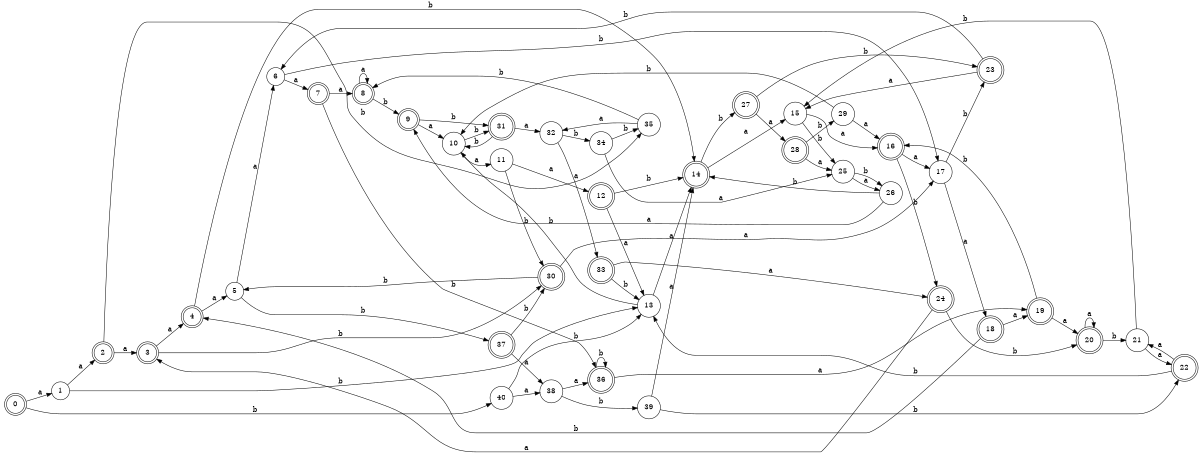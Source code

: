 digraph n33_9 {
__start0 [label="" shape="none"];

rankdir=LR;
size="8,5";

s0 [style="rounded,filled", color="black", fillcolor="white" shape="doublecircle", label="0"];
s1 [style="filled", color="black", fillcolor="white" shape="circle", label="1"];
s2 [style="rounded,filled", color="black", fillcolor="white" shape="doublecircle", label="2"];
s3 [style="rounded,filled", color="black", fillcolor="white" shape="doublecircle", label="3"];
s4 [style="rounded,filled", color="black", fillcolor="white" shape="doublecircle", label="4"];
s5 [style="filled", color="black", fillcolor="white" shape="circle", label="5"];
s6 [style="filled", color="black", fillcolor="white" shape="circle", label="6"];
s7 [style="rounded,filled", color="black", fillcolor="white" shape="doublecircle", label="7"];
s8 [style="rounded,filled", color="black", fillcolor="white" shape="doublecircle", label="8"];
s9 [style="rounded,filled", color="black", fillcolor="white" shape="doublecircle", label="9"];
s10 [style="filled", color="black", fillcolor="white" shape="circle", label="10"];
s11 [style="filled", color="black", fillcolor="white" shape="circle", label="11"];
s12 [style="rounded,filled", color="black", fillcolor="white" shape="doublecircle", label="12"];
s13 [style="filled", color="black", fillcolor="white" shape="circle", label="13"];
s14 [style="rounded,filled", color="black", fillcolor="white" shape="doublecircle", label="14"];
s15 [style="filled", color="black", fillcolor="white" shape="circle", label="15"];
s16 [style="rounded,filled", color="black", fillcolor="white" shape="doublecircle", label="16"];
s17 [style="filled", color="black", fillcolor="white" shape="circle", label="17"];
s18 [style="rounded,filled", color="black", fillcolor="white" shape="doublecircle", label="18"];
s19 [style="rounded,filled", color="black", fillcolor="white" shape="doublecircle", label="19"];
s20 [style="rounded,filled", color="black", fillcolor="white" shape="doublecircle", label="20"];
s21 [style="filled", color="black", fillcolor="white" shape="circle", label="21"];
s22 [style="rounded,filled", color="black", fillcolor="white" shape="doublecircle", label="22"];
s23 [style="rounded,filled", color="black", fillcolor="white" shape="doublecircle", label="23"];
s24 [style="rounded,filled", color="black", fillcolor="white" shape="doublecircle", label="24"];
s25 [style="filled", color="black", fillcolor="white" shape="circle", label="25"];
s26 [style="filled", color="black", fillcolor="white" shape="circle", label="26"];
s27 [style="rounded,filled", color="black", fillcolor="white" shape="doublecircle", label="27"];
s28 [style="rounded,filled", color="black", fillcolor="white" shape="doublecircle", label="28"];
s29 [style="filled", color="black", fillcolor="white" shape="circle", label="29"];
s30 [style="rounded,filled", color="black", fillcolor="white" shape="doublecircle", label="30"];
s31 [style="rounded,filled", color="black", fillcolor="white" shape="doublecircle", label="31"];
s32 [style="filled", color="black", fillcolor="white" shape="circle", label="32"];
s33 [style="rounded,filled", color="black", fillcolor="white" shape="doublecircle", label="33"];
s34 [style="filled", color="black", fillcolor="white" shape="circle", label="34"];
s35 [style="filled", color="black", fillcolor="white" shape="circle", label="35"];
s36 [style="rounded,filled", color="black", fillcolor="white" shape="doublecircle", label="36"];
s37 [style="rounded,filled", color="black", fillcolor="white" shape="doublecircle", label="37"];
s38 [style="filled", color="black", fillcolor="white" shape="circle", label="38"];
s39 [style="filled", color="black", fillcolor="white" shape="circle", label="39"];
s40 [style="filled", color="black", fillcolor="white" shape="circle", label="40"];
s0 -> s1 [label="a"];
s0 -> s40 [label="b"];
s1 -> s2 [label="a"];
s1 -> s13 [label="b"];
s2 -> s3 [label="a"];
s2 -> s35 [label="b"];
s3 -> s4 [label="a"];
s3 -> s30 [label="b"];
s4 -> s5 [label="a"];
s4 -> s14 [label="b"];
s5 -> s6 [label="a"];
s5 -> s37 [label="b"];
s6 -> s7 [label="a"];
s6 -> s17 [label="b"];
s7 -> s8 [label="a"];
s7 -> s36 [label="b"];
s8 -> s8 [label="a"];
s8 -> s9 [label="b"];
s9 -> s10 [label="a"];
s9 -> s31 [label="b"];
s10 -> s11 [label="a"];
s10 -> s31 [label="b"];
s11 -> s12 [label="a"];
s11 -> s30 [label="b"];
s12 -> s13 [label="a"];
s12 -> s14 [label="b"];
s13 -> s14 [label="a"];
s13 -> s10 [label="b"];
s14 -> s15 [label="a"];
s14 -> s27 [label="b"];
s15 -> s16 [label="a"];
s15 -> s25 [label="b"];
s16 -> s17 [label="a"];
s16 -> s24 [label="b"];
s17 -> s18 [label="a"];
s17 -> s23 [label="b"];
s18 -> s19 [label="a"];
s18 -> s4 [label="b"];
s19 -> s20 [label="a"];
s19 -> s16 [label="b"];
s20 -> s20 [label="a"];
s20 -> s21 [label="b"];
s21 -> s22 [label="a"];
s21 -> s15 [label="b"];
s22 -> s21 [label="a"];
s22 -> s13 [label="b"];
s23 -> s15 [label="a"];
s23 -> s6 [label="b"];
s24 -> s3 [label="a"];
s24 -> s20 [label="b"];
s25 -> s26 [label="a"];
s25 -> s26 [label="b"];
s26 -> s9 [label="a"];
s26 -> s14 [label="b"];
s27 -> s28 [label="a"];
s27 -> s23 [label="b"];
s28 -> s25 [label="a"];
s28 -> s29 [label="b"];
s29 -> s16 [label="a"];
s29 -> s10 [label="b"];
s30 -> s17 [label="a"];
s30 -> s5 [label="b"];
s31 -> s32 [label="a"];
s31 -> s10 [label="b"];
s32 -> s33 [label="a"];
s32 -> s34 [label="b"];
s33 -> s24 [label="a"];
s33 -> s13 [label="b"];
s34 -> s25 [label="a"];
s34 -> s35 [label="b"];
s35 -> s32 [label="a"];
s35 -> s8 [label="b"];
s36 -> s19 [label="a"];
s36 -> s36 [label="b"];
s37 -> s38 [label="a"];
s37 -> s30 [label="b"];
s38 -> s36 [label="a"];
s38 -> s39 [label="b"];
s39 -> s14 [label="a"];
s39 -> s22 [label="b"];
s40 -> s38 [label="a"];
s40 -> s13 [label="b"];

}